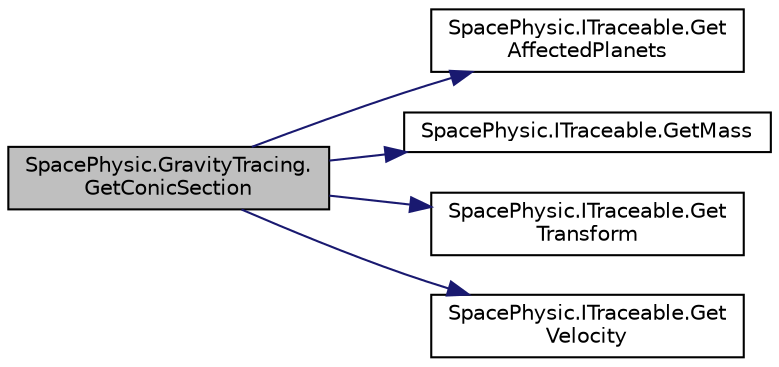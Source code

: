 digraph "SpacePhysic.GravityTracing.GetConicSection"
{
 // INTERACTIVE_SVG=YES
 // LATEX_PDF_SIZE
  edge [fontname="Helvetica",fontsize="10",labelfontname="Helvetica",labelfontsize="10"];
  node [fontname="Helvetica",fontsize="10",shape=record];
  rankdir="LR";
  Node1 [label="SpacePhysic.GravityTracing.\lGetConicSection",height=0.2,width=0.4,color="black", fillcolor="grey75", style="filled", fontcolor="black",tooltip="获取轨道圆锥曲线"];
  Node1 -> Node2 [color="midnightblue",fontsize="10",style="solid",fontname="Helvetica"];
  Node2 [label="SpacePhysic.ITraceable.Get\lAffectedPlanets",height=0.2,width=0.4,color="black", fillcolor="white", style="filled",URL="$interface_space_physic_1_1_i_traceable.html#af984b78fd839b5b3d34758ca05353213",tooltip=" "];
  Node1 -> Node3 [color="midnightblue",fontsize="10",style="solid",fontname="Helvetica"];
  Node3 [label="SpacePhysic.ITraceable.GetMass",height=0.2,width=0.4,color="black", fillcolor="white", style="filled",URL="$interface_space_physic_1_1_i_traceable.html#a7a61c09595bedc638b0268d8277e8873",tooltip=" "];
  Node1 -> Node4 [color="midnightblue",fontsize="10",style="solid",fontname="Helvetica"];
  Node4 [label="SpacePhysic.ITraceable.Get\lTransform",height=0.2,width=0.4,color="black", fillcolor="white", style="filled",URL="$interface_space_physic_1_1_i_traceable.html#a53c8890effec964fa2245908e79016c4",tooltip=" "];
  Node1 -> Node5 [color="midnightblue",fontsize="10",style="solid",fontname="Helvetica"];
  Node5 [label="SpacePhysic.ITraceable.Get\lVelocity",height=0.2,width=0.4,color="black", fillcolor="white", style="filled",URL="$interface_space_physic_1_1_i_traceable.html#a8c908476fbe6acf4aaf2e7594537dddb",tooltip=" "];
}
